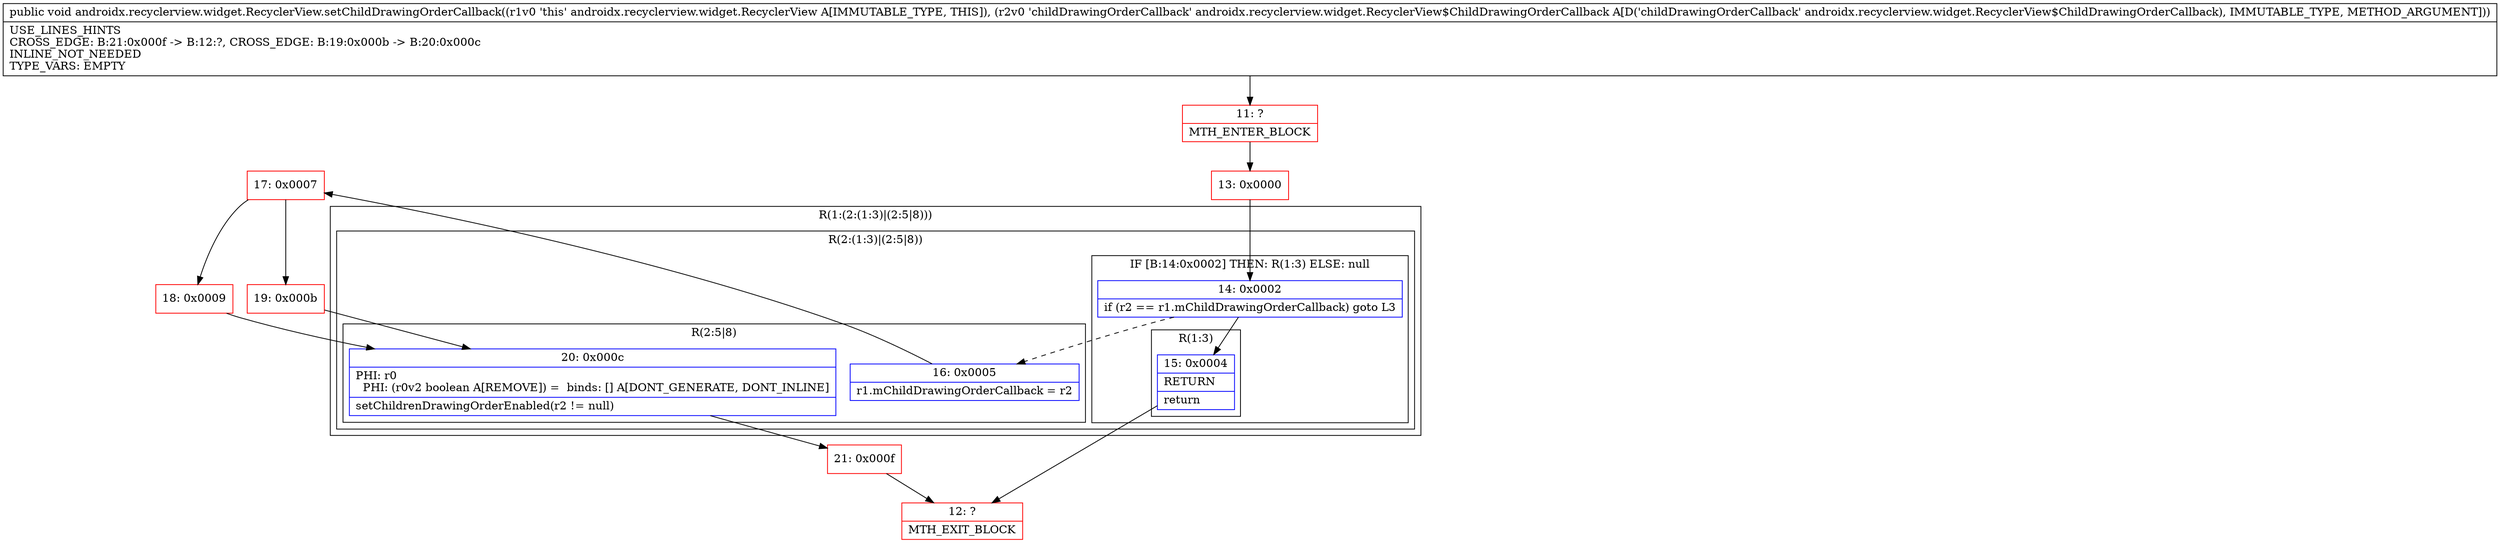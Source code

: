digraph "CFG forandroidx.recyclerview.widget.RecyclerView.setChildDrawingOrderCallback(Landroidx\/recyclerview\/widget\/RecyclerView$ChildDrawingOrderCallback;)V" {
subgraph cluster_Region_858383734 {
label = "R(1:(2:(1:3)|(2:5|8)))";
node [shape=record,color=blue];
subgraph cluster_Region_240043324 {
label = "R(2:(1:3)|(2:5|8))";
node [shape=record,color=blue];
subgraph cluster_IfRegion_313402683 {
label = "IF [B:14:0x0002] THEN: R(1:3) ELSE: null";
node [shape=record,color=blue];
Node_14 [shape=record,label="{14\:\ 0x0002|if (r2 == r1.mChildDrawingOrderCallback) goto L3\l}"];
subgraph cluster_Region_1394481591 {
label = "R(1:3)";
node [shape=record,color=blue];
Node_15 [shape=record,label="{15\:\ 0x0004|RETURN\l|return\l}"];
}
}
subgraph cluster_Region_803226871 {
label = "R(2:5|8)";
node [shape=record,color=blue];
Node_16 [shape=record,label="{16\:\ 0x0005|r1.mChildDrawingOrderCallback = r2\l}"];
Node_20 [shape=record,label="{20\:\ 0x000c|PHI: r0 \l  PHI: (r0v2 boolean A[REMOVE]) =  binds: [] A[DONT_GENERATE, DONT_INLINE]\l|setChildrenDrawingOrderEnabled(r2 != null)\l}"];
}
}
}
Node_11 [shape=record,color=red,label="{11\:\ ?|MTH_ENTER_BLOCK\l}"];
Node_13 [shape=record,color=red,label="{13\:\ 0x0000}"];
Node_12 [shape=record,color=red,label="{12\:\ ?|MTH_EXIT_BLOCK\l}"];
Node_17 [shape=record,color=red,label="{17\:\ 0x0007}"];
Node_18 [shape=record,color=red,label="{18\:\ 0x0009}"];
Node_21 [shape=record,color=red,label="{21\:\ 0x000f}"];
Node_19 [shape=record,color=red,label="{19\:\ 0x000b}"];
MethodNode[shape=record,label="{public void androidx.recyclerview.widget.RecyclerView.setChildDrawingOrderCallback((r1v0 'this' androidx.recyclerview.widget.RecyclerView A[IMMUTABLE_TYPE, THIS]), (r2v0 'childDrawingOrderCallback' androidx.recyclerview.widget.RecyclerView$ChildDrawingOrderCallback A[D('childDrawingOrderCallback' androidx.recyclerview.widget.RecyclerView$ChildDrawingOrderCallback), IMMUTABLE_TYPE, METHOD_ARGUMENT]))  | USE_LINES_HINTS\lCROSS_EDGE: B:21:0x000f \-\> B:12:?, CROSS_EDGE: B:19:0x000b \-\> B:20:0x000c\lINLINE_NOT_NEEDED\lTYPE_VARS: EMPTY\l}"];
MethodNode -> Node_11;Node_14 -> Node_15;
Node_14 -> Node_16[style=dashed];
Node_15 -> Node_12;
Node_16 -> Node_17;
Node_20 -> Node_21;
Node_11 -> Node_13;
Node_13 -> Node_14;
Node_17 -> Node_18;
Node_17 -> Node_19;
Node_18 -> Node_20;
Node_21 -> Node_12;
Node_19 -> Node_20;
}

